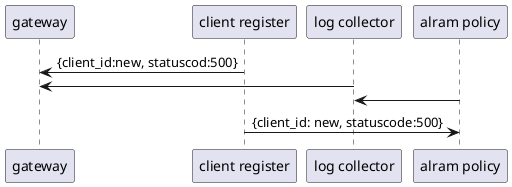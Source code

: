 @startuml
gateway <- "client register" : {client_id:new, statuscod:500}
"log collector" -> gateway
"alram policy" -> "log collector"
"client register" -> "alram policy" : {client_id: new, statuscode:500}
@enduml
